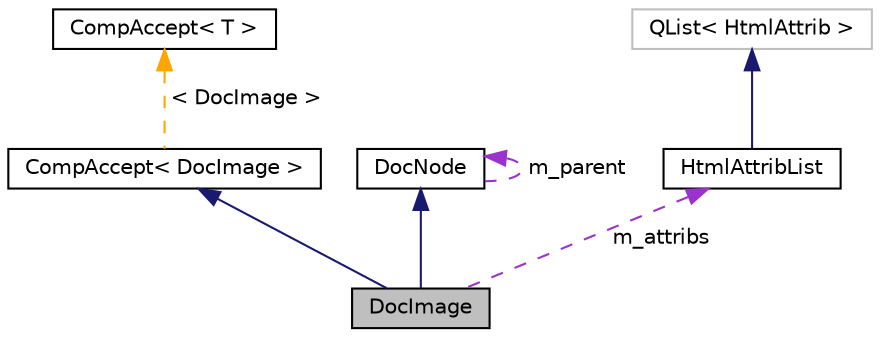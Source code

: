 digraph "DocImage"
{
 // INTERACTIVE_SVG=YES
  edge [fontname="Helvetica",fontsize="10",labelfontname="Helvetica",labelfontsize="10"];
  node [fontname="Helvetica",fontsize="10",shape=record];
  Node4 [label="DocImage",height=0.2,width=0.4,color="black", fillcolor="grey75", style="filled", fontcolor="black"];
  Node5 -> Node4 [dir="back",color="midnightblue",fontsize="10",style="solid",fontname="Helvetica"];
  Node5 [label="CompAccept\< DocImage \>",height=0.2,width=0.4,color="black", fillcolor="white", style="filled",URL="$d7/da3/class_comp_accept.html"];
  Node6 -> Node5 [dir="back",color="orange",fontsize="10",style="dashed",label=" \< DocImage \>" ,fontname="Helvetica"];
  Node6 [label="CompAccept\< T \>",height=0.2,width=0.4,color="black", fillcolor="white", style="filled",URL="$d7/da3/class_comp_accept.html",tooltip="Default accept implementation for compound nodes in the abstract syntax tree. "];
  Node7 -> Node4 [dir="back",color="midnightblue",fontsize="10",style="solid",fontname="Helvetica"];
  Node7 [label="DocNode",height=0.2,width=0.4,color="black", fillcolor="white", style="filled",URL="$d9/d0e/class_doc_node.html",tooltip="Abstract node interface with type information. "];
  Node7 -> Node7 [dir="back",color="darkorchid3",fontsize="10",style="dashed",label=" m_parent" ,fontname="Helvetica"];
  Node8 -> Node4 [dir="back",color="darkorchid3",fontsize="10",style="dashed",label=" m_attribs" ,fontname="Helvetica"];
  Node8 [label="HtmlAttribList",height=0.2,width=0.4,color="black", fillcolor="white", style="filled",URL="$db/d4d/class_html_attrib_list.html",tooltip="A list of Html attributes. "];
  Node9 -> Node8 [dir="back",color="midnightblue",fontsize="10",style="solid",fontname="Helvetica"];
  Node9 [label="QList\< HtmlAttrib \>",height=0.2,width=0.4,color="grey75", fillcolor="white", style="filled"];
}

